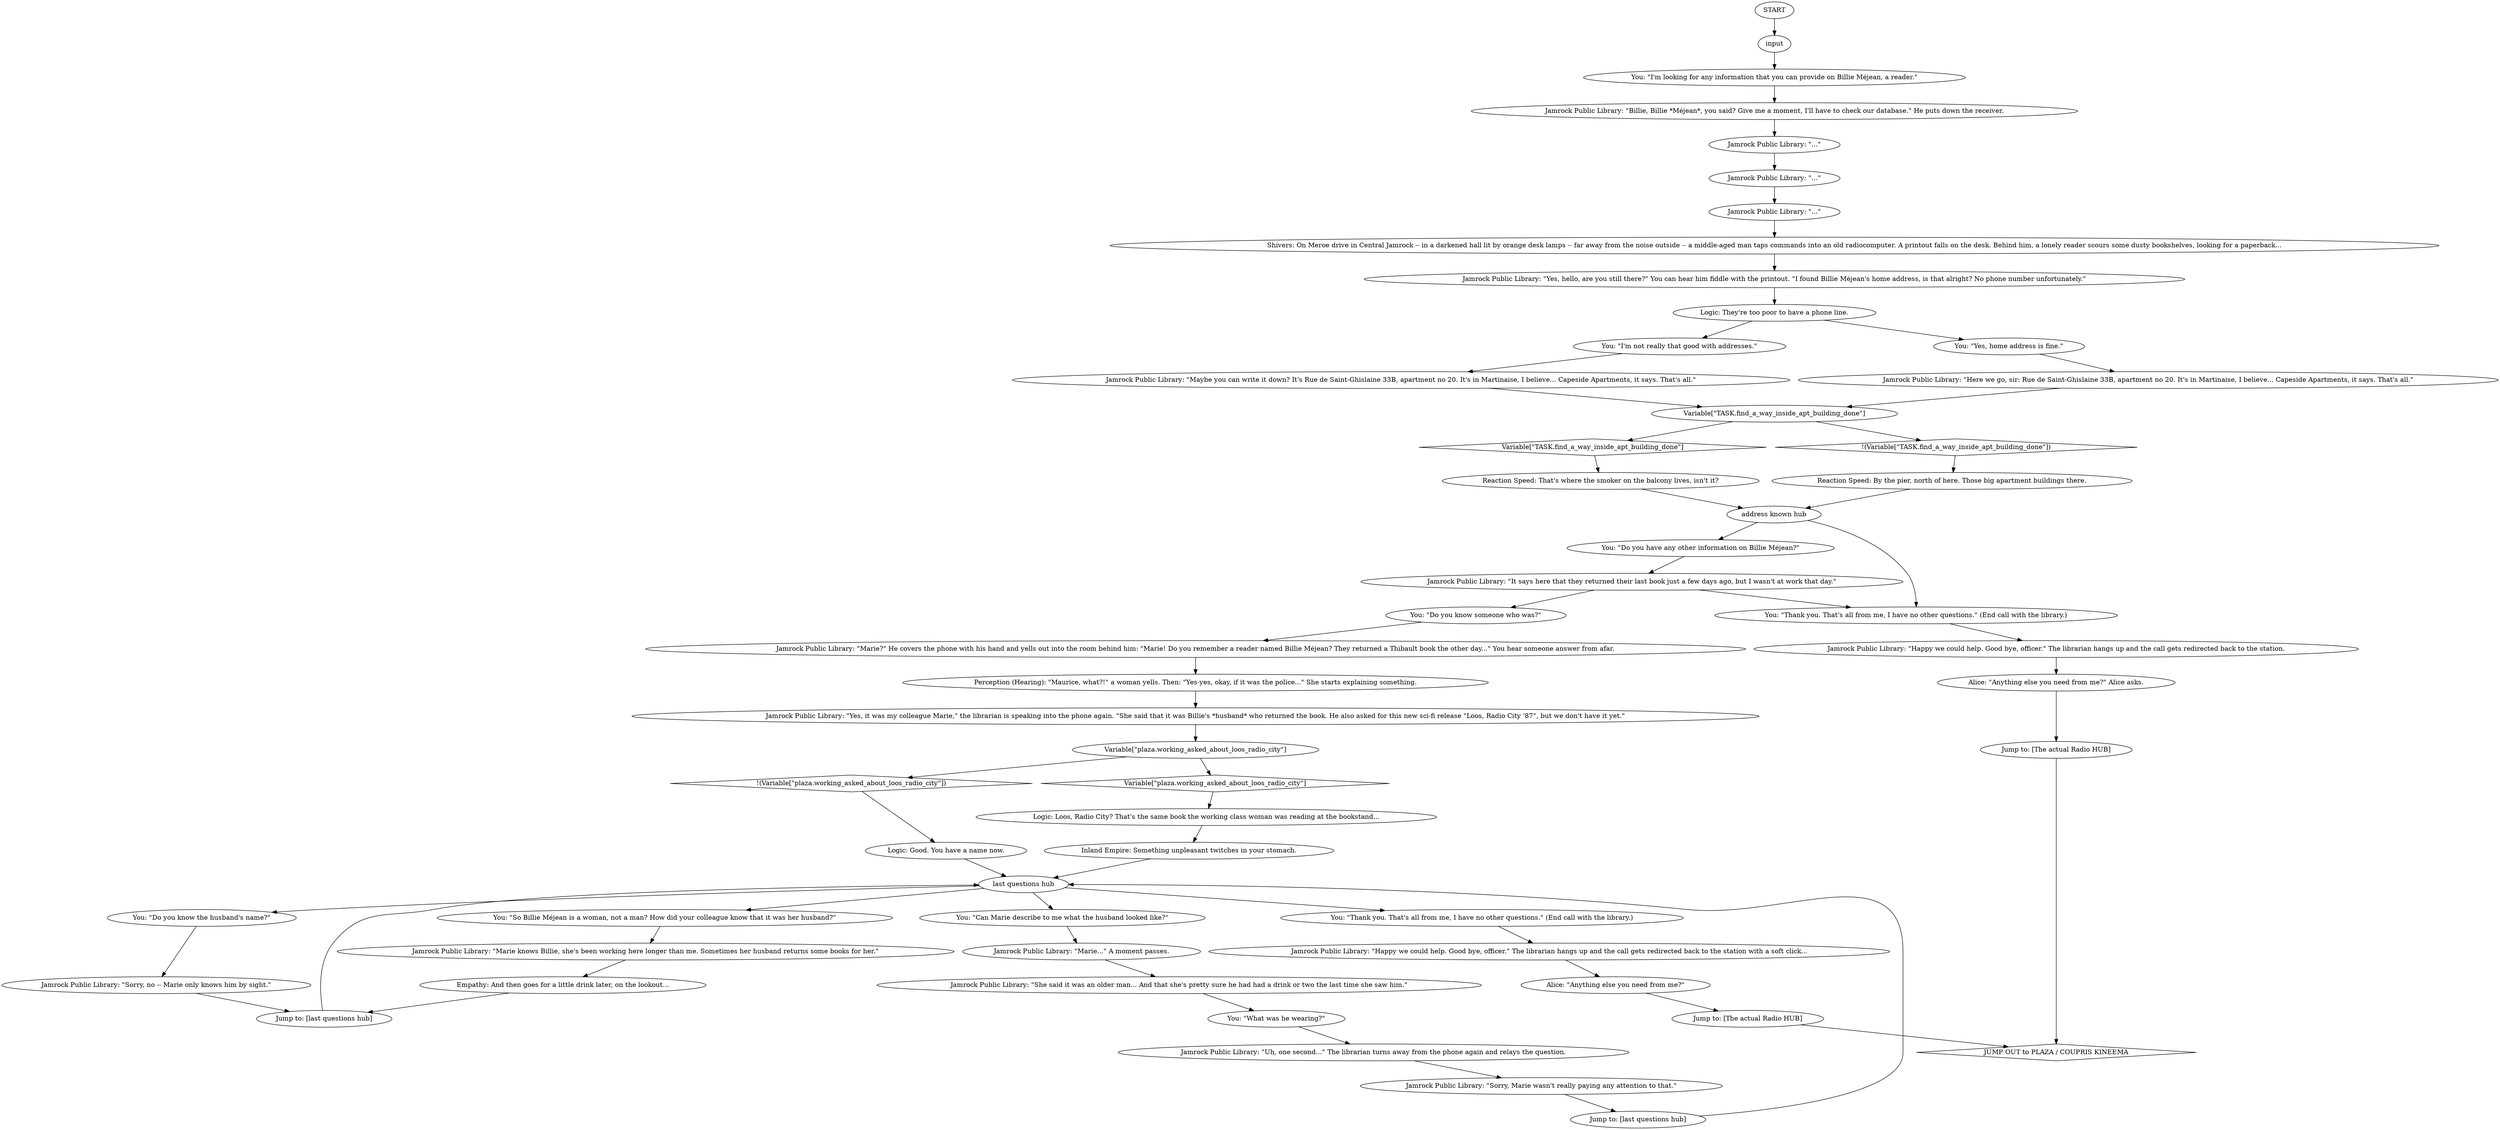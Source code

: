 # KINEEMA / CALLING THE LIBRARY
# Calling Jamrock Public Library to see if you can find out anything about the dead man found at the boardwalk. You'll get Working Class Woman's home address from here.
# ==================================================
digraph G {
	  0 [label="START"];
	  1 [label="input"];
	  2 [label="You: \"Thank you. That's all from me, I have no other questions.\" (End call with the library.)"];
	  3 [label="Logic: They're too poor to have a phone line."];
	  4 [label="Jamrock Public Library: \"Yes, hello, are you still there?\" You can hear him fiddle with the printout. \"I found Billie Méjean's home address, is that alright? No phone number unfortunately.\""];
	  5 [label="Jamrock Public Library: \"Happy we could help. Good bye, officer.\" The librarian hangs up and the call gets redirected back to the station."];
	  6 [label="You: \"Do you know someone who was?\""];
	  7 [label="Jamrock Public Library: \"Marie?\" He covers the phone with his hand and yells out into the room behind him: \"Marie! Do you remember a reader named Billie Méjean? They returned a Thibault book the other day...\" You hear someone answer from afar."];
	  8 [label="Variable[\"plaza.working_asked_about_loos_radio_city\"]"];
	  9 [label="Variable[\"plaza.working_asked_about_loos_radio_city\"]", shape=diamond];
	  10 [label="!(Variable[\"plaza.working_asked_about_loos_radio_city\"])", shape=diamond];
	  12 [label="You: \"Thank you. That's all from me, I have no other questions.\" (End call with the library.)"];
	  13 [label="Variable[\"TASK.find_a_way_inside_apt_building_done\"]"];
	  14 [label="Variable[\"TASK.find_a_way_inside_apt_building_done\"]", shape=diamond];
	  15 [label="!(Variable[\"TASK.find_a_way_inside_apt_building_done\"])", shape=diamond];
	  16 [label="Jamrock Public Library: \"Billie, Billie *Méjean*, you said? Give me a moment, I'll have to check our database.\" He puts down the receiver."];
	  17 [label="address known hub"];
	  18 [label="Empathy: And then goes for a little drink later, on the lookout..."];
	  19 [label="last questions hub"];
	  20 [label="Jamrock Public Library: \"Happy we could help. Good bye, officer.\" The librarian hangs up and the call gets redirected back to the station with a soft click..."];
	  21 [label="Jamrock Public Library: \"Maybe you can write it down? It's Rue de Saint-Ghislaine 33B, apartment no 20. It's in Martinaise, I believe... Capeside Apartments, it says. That's all.\""];
	  22 [label="Alice: \"Anything else you need from me?\""];
	  23 [label="Jamrock Public Library: \"Marie...\" A moment passes."];
	  24 [label="You: \"Yes, home address is fine.\""];
	  25 [label="You: \"Do you have any other information on Billie Méjean?\""];
	  26 [label="Jamrock Public Library: \"She said it was an older man... And that she's pretty sure he had had a drink or two the last time she saw him.\""];
	  27 [label="Jamrock Public Library: \"...\""];
	  28 [label="Jump to: [The actual Radio HUB]"];
	  29 [label="You: \"So Billie Méjean is a woman, not a man? How did your colleague know that it was her husband?\""];
	  30 [label="You: \"Can Marie describe to me what the husband looked like?\""];
	  31 [label="You: \"What was he wearing?\""];
	  32 [label="Reaction Speed: That's where the smoker on the balcony lives, isn't it?"];
	  33 [label="You: \"I'm looking for any information that you can provide on Billie Méjean, a reader.\""];
	  34 [label="Jump to: [last questions hub]"];
	  35 [label="You: \"Do you know the husband's name?\""];
	  36 [label="Jamrock Public Library: \"Sorry, no -- Marie only knows him by sight.\""];
	  37 [label="Alice: \"Anything else you need from me?\" Alice asks."];
	  38 [label="Logic: Loos, Radio City? That's the same book the working class woman was reading at the bookstand..."];
	  39 [label="Jump to: [last questions hub]"];
	  40 [label="Perception (Hearing): \"Maurice, what?!\" a woman yells. Then: \"Yes-yes, okay, if it was the police...\" She starts explaining something."];
	  41 [label="Logic: Good. You have a name now."];
	  42 [label="Reaction Speed: By the pier, north of here. Those big apartment buildings there."];
	  43 [label="Jamrock Public Library: \"...\""];
	  44 [label="Jamrock Public Library: \"Uh, one second...\" The librarian turns away from the phone again and relays the question."];
	  45 [label="Jamrock Public Library: \"...\""];
	  46 [label="Jamrock Public Library: \"Here we go, sir: Rue de Saint-Ghislaine 33B, apartment no 20. It's in Martinaise, I believe... Capeside Apartments, it says. That's all.\""];
	  47 [label="Jamrock Public Library: \"It says here that they returned their last book just a few days ago, but I wasn't at work that day.\""];
	  48 [label="Jamrock Public Library: \"Yes, it was my colleague Marie,\" the librarian is speaking into the phone again. \"She said that it was Billie's *husband* who returned the book. He also asked for this new sci-fi release \"Loos, Radio City '87\", but we don't have it yet.\""];
	  49 [label="Jump to: [The actual Radio HUB]"];
	  50 [label="Jamrock Public Library: \"Marie knows Billie, she's been working here longer than me. Sometimes her husband returns some books for her.\""];
	  51 [label="Shivers: On Meroe drive in Central Jamrock -- in a darkened hall lit by orange desk lamps -- far away from the noise outside -- a middle-aged man taps commands into an old radiocomputer. A printout falls on the desk. Behind him, a lonely reader scours some dusty bookshelves, looking for a paperback..."];
	  52 [label="You: \"I'm not really that good with addresses.\""];
	  53 [label="Inland Empire: Something unpleasant twitches in your stomach."];
	  54 [label="Jamrock Public Library: \"Sorry, Marie wasn't really paying any attention to that.\""];
	  7760201 [label="JUMP OUT to PLAZA / COUPRIS KINEEMA", shape=diamond];
	  0 -> 1
	  1 -> 33
	  2 -> 20
	  3 -> 24
	  3 -> 52
	  4 -> 3
	  5 -> 37
	  6 -> 7
	  7 -> 40
	  8 -> 9
	  8 -> 10
	  9 -> 38
	  10 -> 41
	  12 -> 5
	  13 -> 14
	  13 -> 15
	  14 -> 32
	  15 -> 42
	  16 -> 45
	  17 -> 25
	  17 -> 12
	  18 -> 34
	  19 -> 2
	  19 -> 35
	  19 -> 29
	  19 -> 30
	  20 -> 22
	  21 -> 13
	  22 -> 28
	  23 -> 26
	  24 -> 46
	  25 -> 47
	  26 -> 31
	  27 -> 43
	  28 -> 7760201
	  29 -> 50
	  30 -> 23
	  31 -> 44
	  32 -> 17
	  33 -> 16
	  34 -> 19
	  35 -> 36
	  36 -> 34
	  37 -> 49
	  38 -> 53
	  39 -> 19
	  40 -> 48
	  41 -> 19
	  42 -> 17
	  43 -> 51
	  44 -> 54
	  45 -> 27
	  46 -> 13
	  47 -> 12
	  47 -> 6
	  48 -> 8
	  49 -> 7760201
	  50 -> 18
	  51 -> 4
	  52 -> 21
	  53 -> 19
	  54 -> 39
}

